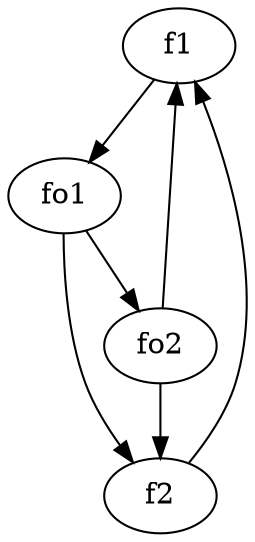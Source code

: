 strict digraph  {
f1;
f2;
fo1;
fo2;
f1 -> fo1  [weight=2];
f2 -> f1  [weight=2];
fo1 -> fo2  [weight=2];
fo1 -> f2  [weight=2];
fo2 -> f2  [weight=2];
fo2 -> f1  [weight=2];
}
